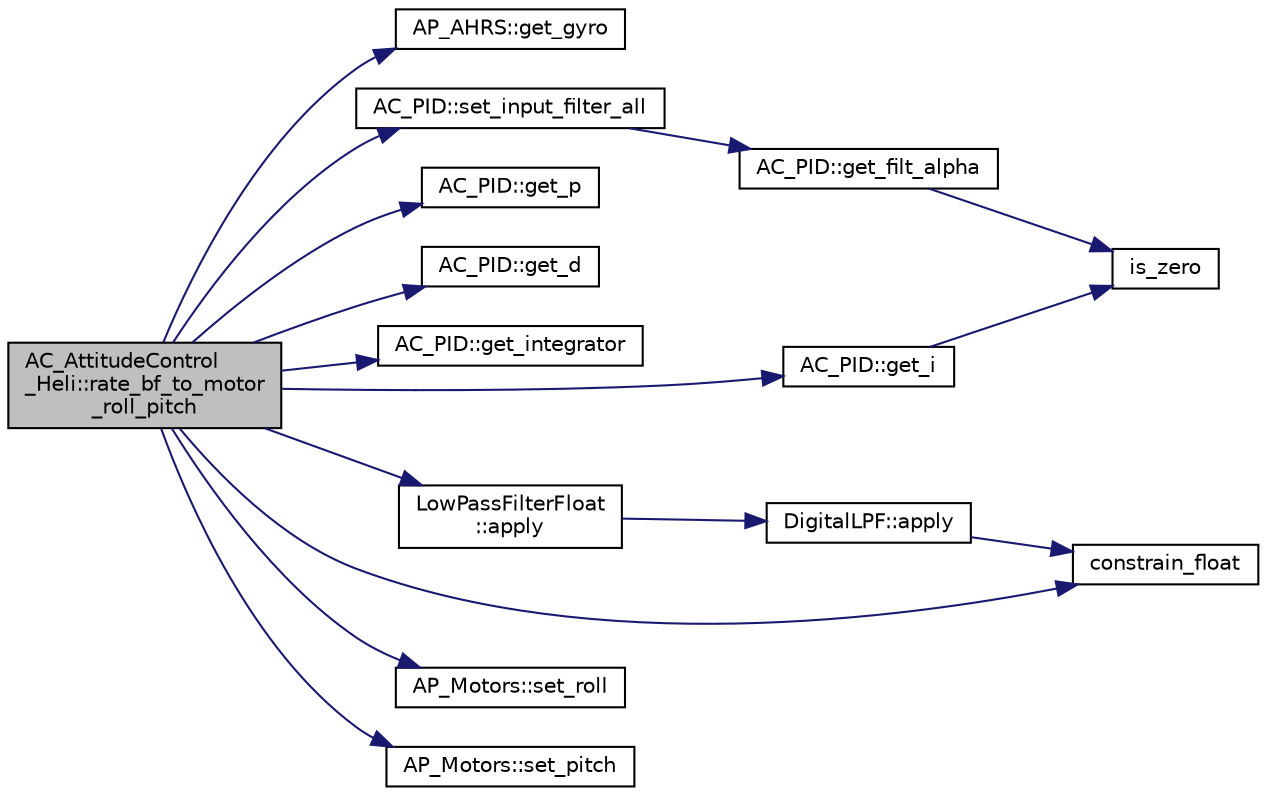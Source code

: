 digraph "AC_AttitudeControl_Heli::rate_bf_to_motor_roll_pitch"
{
 // INTERACTIVE_SVG=YES
  edge [fontname="Helvetica",fontsize="10",labelfontname="Helvetica",labelfontsize="10"];
  node [fontname="Helvetica",fontsize="10",shape=record];
  rankdir="LR";
  Node1 [label="AC_AttitudeControl\l_Heli::rate_bf_to_motor\l_roll_pitch",height=0.2,width=0.4,color="black", fillcolor="grey75", style="filled" fontcolor="black"];
  Node1 -> Node2 [color="midnightblue",fontsize="10",style="solid",fontname="Helvetica"];
  Node2 [label="AP_AHRS::get_gyro",height=0.2,width=0.4,color="black", fillcolor="white", style="filled",URL="$classAP__AHRS.html#a73669ea2a3cea5b5348915f7a333f840"];
  Node1 -> Node3 [color="midnightblue",fontsize="10",style="solid",fontname="Helvetica"];
  Node3 [label="AC_PID::set_input_filter_all",height=0.2,width=0.4,color="black", fillcolor="white", style="filled",URL="$classAC__PID.html#ac267330f1299f011febcaaba47994af7"];
  Node3 -> Node4 [color="midnightblue",fontsize="10",style="solid",fontname="Helvetica"];
  Node4 [label="AC_PID::get_filt_alpha",height=0.2,width=0.4,color="black", fillcolor="white", style="filled",URL="$classAC__PID.html#ac12ffbd4fd053c6152d403b69e07b8e1"];
  Node4 -> Node5 [color="midnightblue",fontsize="10",style="solid",fontname="Helvetica"];
  Node5 [label="is_zero",height=0.2,width=0.4,color="black", fillcolor="white", style="filled",URL="$AP__Math_8h.html#a108b79eeb35c5d58f324458ec9e1e9f2"];
  Node1 -> Node6 [color="midnightblue",fontsize="10",style="solid",fontname="Helvetica"];
  Node6 [label="AC_PID::get_p",height=0.2,width=0.4,color="black", fillcolor="white", style="filled",URL="$classAC__PID.html#a45e183de590c9318ecbb975a4d613646"];
  Node1 -> Node7 [color="midnightblue",fontsize="10",style="solid",fontname="Helvetica"];
  Node7 [label="AC_PID::get_d",height=0.2,width=0.4,color="black", fillcolor="white", style="filled",URL="$classAC__PID.html#a323cc8c9ff563d631b9bdc4d3a42e2b1"];
  Node1 -> Node8 [color="midnightblue",fontsize="10",style="solid",fontname="Helvetica"];
  Node8 [label="AC_PID::get_integrator",height=0.2,width=0.4,color="black", fillcolor="white", style="filled",URL="$classAC__PID.html#a0fc275cae5ff46799af85af551c65870"];
  Node1 -> Node9 [color="midnightblue",fontsize="10",style="solid",fontname="Helvetica"];
  Node9 [label="AC_PID::get_i",height=0.2,width=0.4,color="black", fillcolor="white", style="filled",URL="$classAC__PID.html#a2d5bf9811a78c93a396ec1e37ae6fa0a"];
  Node9 -> Node5 [color="midnightblue",fontsize="10",style="solid",fontname="Helvetica"];
  Node1 -> Node10 [color="midnightblue",fontsize="10",style="solid",fontname="Helvetica"];
  Node10 [label="LowPassFilterFloat\l::apply",height=0.2,width=0.4,color="black", fillcolor="white", style="filled",URL="$classLowPassFilterFloat.html#a2e489f7f440c90e1ed442a70a72bc52d"];
  Node10 -> Node11 [color="midnightblue",fontsize="10",style="solid",fontname="Helvetica"];
  Node11 [label="DigitalLPF::apply",height=0.2,width=0.4,color="black", fillcolor="white", style="filled",URL="$classDigitalLPF.html#aec513ab9bc5165163c6ec87692f804e8"];
  Node11 -> Node12 [color="midnightblue",fontsize="10",style="solid",fontname="Helvetica"];
  Node12 [label="constrain_float",height=0.2,width=0.4,color="black", fillcolor="white", style="filled",URL="$AP__Math_8cpp.html#a08eedb329d8162ddbd344d4f6c8cde20"];
  Node1 -> Node12 [color="midnightblue",fontsize="10",style="solid",fontname="Helvetica"];
  Node1 -> Node13 [color="midnightblue",fontsize="10",style="solid",fontname="Helvetica"];
  Node13 [label="AP_Motors::set_roll",height=0.2,width=0.4,color="black", fillcolor="white", style="filled",URL="$classAP__Motors.html#aabc740887f6b01772a458d87d6c1e857"];
  Node1 -> Node14 [color="midnightblue",fontsize="10",style="solid",fontname="Helvetica"];
  Node14 [label="AP_Motors::set_pitch",height=0.2,width=0.4,color="black", fillcolor="white", style="filled",URL="$classAP__Motors.html#acb9898fdadb4a283fc6d2e0689962d60"];
}
